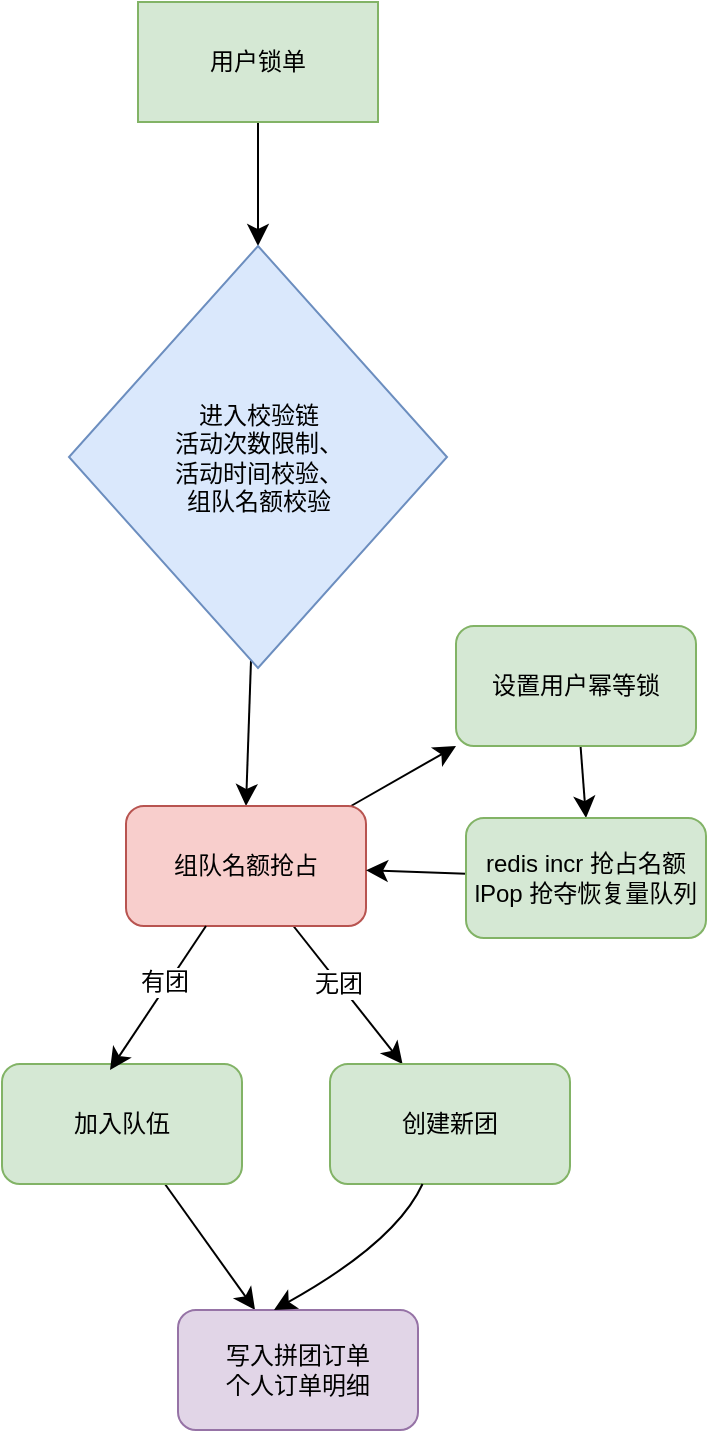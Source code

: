 <mxfile version="28.0.6">
  <diagram name="第 1 页" id="70iagmWDUvGI3DuD1ubj">
    <mxGraphModel dx="889" dy="1105" grid="0" gridSize="10" guides="1" tooltips="1" connect="1" arrows="1" fold="1" page="0" pageScale="1" pageWidth="1200" pageHeight="1600" math="0" shadow="0">
      <root>
        <mxCell id="0" />
        <mxCell id="1" parent="0" />
        <mxCell id="xy5myMqv9KhXzWDgnoZT-5" style="edgeStyle=none;curved=1;rounded=0;orthogonalLoop=1;jettySize=auto;html=1;entryX=0.5;entryY=0;entryDx=0;entryDy=0;fontSize=12;startSize=8;endSize=8;" edge="1" parent="1" source="xy5myMqv9KhXzWDgnoZT-1" target="xy5myMqv9KhXzWDgnoZT-4">
          <mxGeometry relative="1" as="geometry" />
        </mxCell>
        <mxCell id="xy5myMqv9KhXzWDgnoZT-1" value="用户锁单" style="rounded=0;whiteSpace=wrap;html=1;fillColor=#d5e8d4;strokeColor=#82b366;" vertex="1" parent="1">
          <mxGeometry x="-13" y="-47" width="120" height="60" as="geometry" />
        </mxCell>
        <mxCell id="xy5myMqv9KhXzWDgnoZT-7" style="edgeStyle=none;curved=1;rounded=0;orthogonalLoop=1;jettySize=auto;html=1;entryX=0.5;entryY=0;entryDx=0;entryDy=0;fontSize=12;startSize=8;endSize=8;" edge="1" parent="1" source="xy5myMqv9KhXzWDgnoZT-4" target="xy5myMqv9KhXzWDgnoZT-6">
          <mxGeometry relative="1" as="geometry" />
        </mxCell>
        <mxCell id="xy5myMqv9KhXzWDgnoZT-4" value="进入校验链&lt;br&gt;活动次数限制、&lt;br&gt;活动时间校验、&lt;br&gt;组队名额校验" style="rhombus;whiteSpace=wrap;html=1;fillColor=#dae8fc;strokeColor=#6c8ebf;" vertex="1" parent="1">
          <mxGeometry x="-47.5" y="75" width="189" height="211" as="geometry" />
        </mxCell>
        <mxCell id="xy5myMqv9KhXzWDgnoZT-8" style="edgeStyle=none;curved=1;rounded=0;orthogonalLoop=1;jettySize=auto;html=1;fontSize=12;startSize=8;endSize=8;entryX=0;entryY=1;entryDx=0;entryDy=0;" edge="1" parent="1" source="xy5myMqv9KhXzWDgnoZT-6" target="xy5myMqv9KhXzWDgnoZT-9">
          <mxGeometry relative="1" as="geometry">
            <mxPoint x="142" y="323" as="targetPoint" />
          </mxGeometry>
        </mxCell>
        <mxCell id="xy5myMqv9KhXzWDgnoZT-16" style="edgeStyle=none;curved=1;rounded=0;orthogonalLoop=1;jettySize=auto;html=1;fontSize=12;startSize=8;endSize=8;" edge="1" parent="1" source="xy5myMqv9KhXzWDgnoZT-6" target="xy5myMqv9KhXzWDgnoZT-15">
          <mxGeometry relative="1" as="geometry" />
        </mxCell>
        <mxCell id="xy5myMqv9KhXzWDgnoZT-18" value="无团" style="edgeLabel;html=1;align=center;verticalAlign=middle;resizable=0;points=[];fontSize=12;" vertex="1" connectable="0" parent="xy5myMqv9KhXzWDgnoZT-16">
          <mxGeometry x="-0.169" y="-1" relative="1" as="geometry">
            <mxPoint y="-1" as="offset" />
          </mxGeometry>
        </mxCell>
        <mxCell id="xy5myMqv9KhXzWDgnoZT-6" value="组队名额抢占" style="rounded=1;whiteSpace=wrap;html=1;fillColor=#f8cecc;strokeColor=#b85450;" vertex="1" parent="1">
          <mxGeometry x="-19" y="355" width="120" height="60" as="geometry" />
        </mxCell>
        <mxCell id="xy5myMqv9KhXzWDgnoZT-11" style="edgeStyle=none;curved=1;rounded=0;orthogonalLoop=1;jettySize=auto;html=1;entryX=0.5;entryY=0;entryDx=0;entryDy=0;fontSize=12;startSize=8;endSize=8;" edge="1" parent="1" source="xy5myMqv9KhXzWDgnoZT-9" target="xy5myMqv9KhXzWDgnoZT-10">
          <mxGeometry relative="1" as="geometry" />
        </mxCell>
        <mxCell id="xy5myMqv9KhXzWDgnoZT-9" value="设置用户幂等锁" style="rounded=1;whiteSpace=wrap;html=1;fillColor=#d5e8d4;strokeColor=#82b366;" vertex="1" parent="1">
          <mxGeometry x="146" y="265" width="120" height="60" as="geometry" />
        </mxCell>
        <mxCell id="xy5myMqv9KhXzWDgnoZT-12" style="edgeStyle=none;curved=1;rounded=0;orthogonalLoop=1;jettySize=auto;html=1;fontSize=12;startSize=8;endSize=8;" edge="1" parent="1" source="xy5myMqv9KhXzWDgnoZT-10" target="xy5myMqv9KhXzWDgnoZT-6">
          <mxGeometry relative="1" as="geometry" />
        </mxCell>
        <mxCell id="xy5myMqv9KhXzWDgnoZT-10" value="redis incr 抢占名额&lt;br&gt;lPop 抢夺恢复量队列" style="rounded=1;whiteSpace=wrap;html=1;fillColor=#d5e8d4;strokeColor=#82b366;" vertex="1" parent="1">
          <mxGeometry x="151" y="361" width="120" height="60" as="geometry" />
        </mxCell>
        <mxCell id="xy5myMqv9KhXzWDgnoZT-20" style="edgeStyle=none;curved=1;rounded=0;orthogonalLoop=1;jettySize=auto;html=1;fontSize=12;startSize=8;endSize=8;" edge="1" parent="1" source="xy5myMqv9KhXzWDgnoZT-13" target="xy5myMqv9KhXzWDgnoZT-19">
          <mxGeometry relative="1" as="geometry" />
        </mxCell>
        <mxCell id="xy5myMqv9KhXzWDgnoZT-13" value="加入队伍" style="rounded=1;whiteSpace=wrap;html=1;fillColor=#d5e8d4;strokeColor=#82b366;" vertex="1" parent="1">
          <mxGeometry x="-81" y="484" width="120" height="60" as="geometry" />
        </mxCell>
        <mxCell id="xy5myMqv9KhXzWDgnoZT-14" style="edgeStyle=none;curved=1;rounded=0;orthogonalLoop=1;jettySize=auto;html=1;entryX=0.45;entryY=0.05;entryDx=0;entryDy=0;entryPerimeter=0;fontSize=12;startSize=8;endSize=8;" edge="1" parent="1" source="xy5myMqv9KhXzWDgnoZT-6" target="xy5myMqv9KhXzWDgnoZT-13">
          <mxGeometry relative="1" as="geometry" />
        </mxCell>
        <mxCell id="xy5myMqv9KhXzWDgnoZT-17" value="有团" style="edgeLabel;html=1;align=center;verticalAlign=middle;resizable=0;points=[];fontSize=12;" vertex="1" connectable="0" parent="xy5myMqv9KhXzWDgnoZT-14">
          <mxGeometry x="-0.192" y="-2" relative="1" as="geometry">
            <mxPoint as="offset" />
          </mxGeometry>
        </mxCell>
        <mxCell id="xy5myMqv9KhXzWDgnoZT-15" value="创建新团" style="rounded=1;whiteSpace=wrap;html=1;fillColor=#d5e8d4;strokeColor=#82b366;" vertex="1" parent="1">
          <mxGeometry x="83" y="484" width="120" height="60" as="geometry" />
        </mxCell>
        <mxCell id="xy5myMqv9KhXzWDgnoZT-19" value="写入拼团订单&lt;br&gt;个人订单明细" style="rounded=1;whiteSpace=wrap;html=1;fillColor=#e1d5e7;strokeColor=#9673a6;" vertex="1" parent="1">
          <mxGeometry x="7" y="607" width="120" height="60" as="geometry" />
        </mxCell>
        <mxCell id="xy5myMqv9KhXzWDgnoZT-21" style="edgeStyle=none;curved=1;rounded=0;orthogonalLoop=1;jettySize=auto;html=1;entryX=0.4;entryY=0;entryDx=0;entryDy=0;entryPerimeter=0;fontSize=12;startSize=8;endSize=8;" edge="1" parent="1" source="xy5myMqv9KhXzWDgnoZT-15" target="xy5myMqv9KhXzWDgnoZT-19">
          <mxGeometry relative="1" as="geometry">
            <Array as="points">
              <mxPoint x="116" y="573" />
            </Array>
          </mxGeometry>
        </mxCell>
      </root>
    </mxGraphModel>
  </diagram>
</mxfile>
